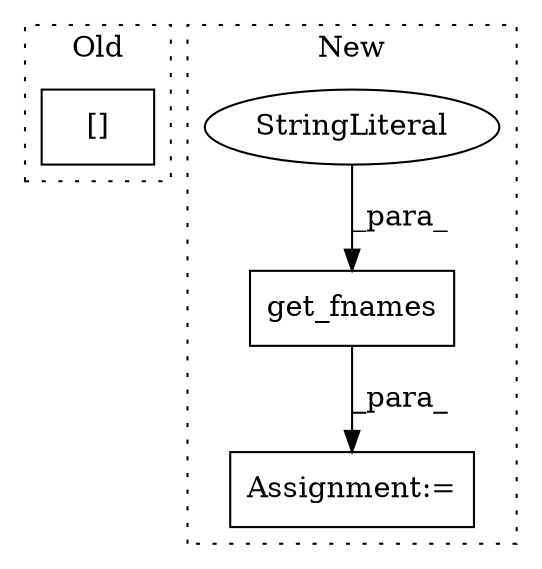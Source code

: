digraph G {
subgraph cluster0 {
1 [label="[]" a="2" s="710,744" l="10,2" shape="box"];
label = "Old";
style="dotted";
}
subgraph cluster1 {
2 [label="get_fnames" a="32" s="517,541" l="11,1" shape="box"];
3 [label="Assignment:=" a="7" s="516" l="1" shape="box"];
4 [label="StringLiteral" a="45" s="528" l="13" shape="ellipse"];
label = "New";
style="dotted";
}
2 -> 3 [label="_para_"];
4 -> 2 [label="_para_"];
}